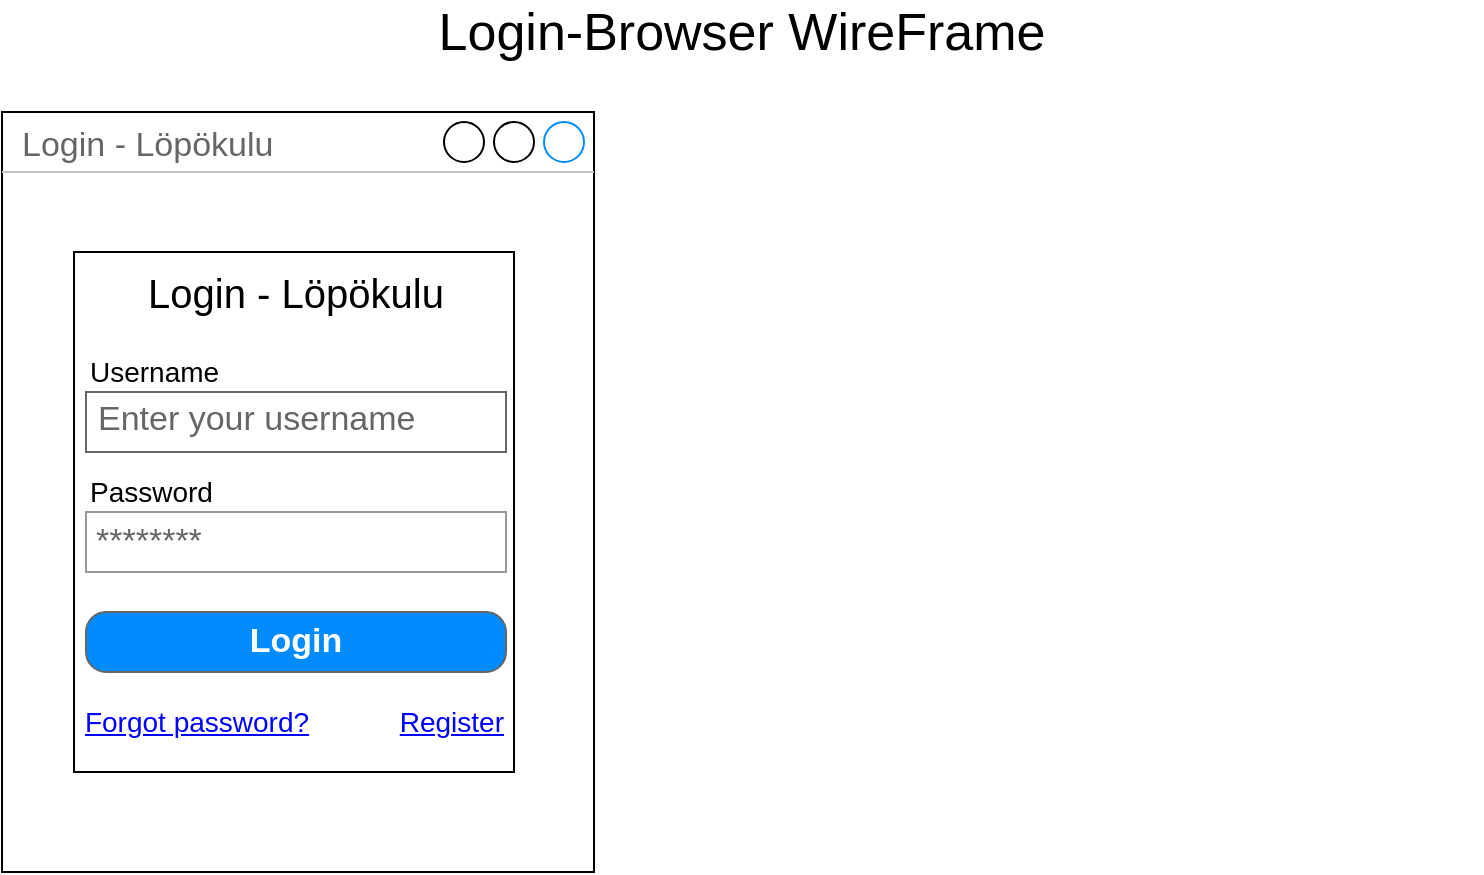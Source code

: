 <mxfile version="14.8.4" type="github">
  <diagram id="Uh0x5iZMiq7ngJp5gzgv" name="Page-1">
    <mxGraphModel dx="1750" dy="1142" grid="1" gridSize="10" guides="1" tooltips="1" connect="1" arrows="1" fold="1" page="1" pageScale="1" pageWidth="827" pageHeight="1169" math="0" shadow="0">
      <root>
        <mxCell id="0" />
        <mxCell id="1" parent="0" />
        <mxCell id="o5yx3U2SduB-E6GO2qZT-1" value="Login - Löpökulu" style="strokeWidth=1;shadow=0;dashed=0;align=center;html=1;shape=mxgraph.mockup.containers.window;align=left;verticalAlign=top;spacingLeft=8;strokeColor2=#008cff;strokeColor3=#c4c4c4;fontColor=#666666;mainText=;fontSize=17;labelBackgroundColor=none;" vertex="1" parent="1">
          <mxGeometry x="44" y="80" width="296" height="380" as="geometry" />
        </mxCell>
        <mxCell id="o5yx3U2SduB-E6GO2qZT-2" value="Login-Browser WireFrame" style="text;html=1;strokeColor=none;fillColor=none;align=center;verticalAlign=middle;whiteSpace=wrap;rounded=0;fontSize=26;" vertex="1" parent="1">
          <mxGeometry x="44" y="30" width="740" height="20" as="geometry" />
        </mxCell>
        <mxCell id="o5yx3U2SduB-E6GO2qZT-13" value="" style="group" vertex="1" connectable="0" parent="1">
          <mxGeometry x="80" y="150" width="220" height="260" as="geometry" />
        </mxCell>
        <mxCell id="o5yx3U2SduB-E6GO2qZT-4" value="" style="rounded=0;whiteSpace=wrap;html=1;fontSize=26;align=center;" vertex="1" parent="o5yx3U2SduB-E6GO2qZT-13">
          <mxGeometry width="220" height="260" as="geometry" />
        </mxCell>
        <mxCell id="o5yx3U2SduB-E6GO2qZT-5" value="Login - Löpökulu" style="text;html=1;strokeColor=none;fillColor=none;align=center;verticalAlign=middle;whiteSpace=wrap;rounded=0;fontSize=20;" vertex="1" parent="o5yx3U2SduB-E6GO2qZT-13">
          <mxGeometry x="16" y="10" width="190" height="20" as="geometry" />
        </mxCell>
        <mxCell id="o5yx3U2SduB-E6GO2qZT-6" value="Username" style="text;html=1;strokeColor=none;fillColor=none;align=left;verticalAlign=middle;whiteSpace=wrap;rounded=0;fontSize=14;" vertex="1" parent="o5yx3U2SduB-E6GO2qZT-13">
          <mxGeometry x="6" y="50" width="200" height="20" as="geometry" />
        </mxCell>
        <mxCell id="o5yx3U2SduB-E6GO2qZT-7" value="Password" style="text;html=1;strokeColor=none;fillColor=none;align=left;verticalAlign=middle;whiteSpace=wrap;rounded=0;fontSize=14;" vertex="1" parent="o5yx3U2SduB-E6GO2qZT-13">
          <mxGeometry x="6" y="110" width="200" height="20" as="geometry" />
        </mxCell>
        <mxCell id="o5yx3U2SduB-E6GO2qZT-8" value="Enter your username" style="strokeWidth=1;shadow=0;dashed=0;align=center;html=1;shape=mxgraph.mockup.text.textBox;fontColor=#666666;align=left;fontSize=17;spacingLeft=4;spacingTop=-3;strokeColor=#666666;mainText=" vertex="1" parent="o5yx3U2SduB-E6GO2qZT-13">
          <mxGeometry x="6" y="70" width="210" height="30" as="geometry" />
        </mxCell>
        <mxCell id="o5yx3U2SduB-E6GO2qZT-9" value="********" style="strokeWidth=1;shadow=0;dashed=0;align=center;html=1;shape=mxgraph.mockup.forms.pwField;strokeColor=#999999;mainText=;align=left;fontColor=#666666;fontSize=17;spacingLeft=3;" vertex="1" parent="o5yx3U2SduB-E6GO2qZT-13">
          <mxGeometry x="6" y="130" width="210" height="30" as="geometry" />
        </mxCell>
        <mxCell id="o5yx3U2SduB-E6GO2qZT-10" value="Login" style="strokeWidth=1;shadow=0;dashed=0;align=center;html=1;shape=mxgraph.mockup.buttons.button;strokeColor=#666666;fontColor=#ffffff;mainText=;buttonStyle=round;fontSize=17;fontStyle=1;fillColor=#008cff;whiteSpace=wrap;" vertex="1" parent="o5yx3U2SduB-E6GO2qZT-13">
          <mxGeometry x="6" y="180" width="210" height="30" as="geometry" />
        </mxCell>
        <mxCell id="o5yx3U2SduB-E6GO2qZT-11" value="&lt;font style=&quot;font-size: 14px;&quot;&gt;Forgot password?&lt;/font&gt;" style="shape=rectangle;strokeColor=none;fillColor=none;linkText=;fontSize=14;fontColor=#0000ff;fontStyle=4;html=1;align=center;" vertex="1" parent="o5yx3U2SduB-E6GO2qZT-13">
          <mxGeometry x="6" y="220" width="110" height="30" as="geometry" />
        </mxCell>
        <mxCell id="o5yx3U2SduB-E6GO2qZT-12" value="&lt;font style=&quot;font-size: 14px&quot;&gt;Register&lt;/font&gt;" style="shape=rectangle;strokeColor=none;fillColor=none;linkText=;fontSize=14;fontColor=#0000ff;fontStyle=4;html=1;align=right;" vertex="1" parent="o5yx3U2SduB-E6GO2qZT-13">
          <mxGeometry x="136" y="220" width="80" height="30" as="geometry" />
        </mxCell>
      </root>
    </mxGraphModel>
  </diagram>
</mxfile>

